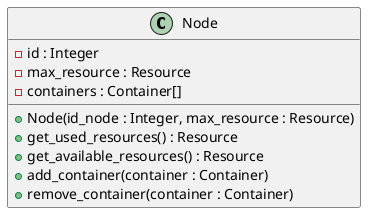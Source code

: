 @startuml
class Node{
    - id : Integer
    - max_resource : Resource
    - containers : Container[]
    + Node(id_node : Integer, max_resource : Resource)
    + get_used_resources() : Resource
    + get_available_resources() : Resource
    + add_container(container : Container)
    + remove_container(container : Container)
}
@enduml
